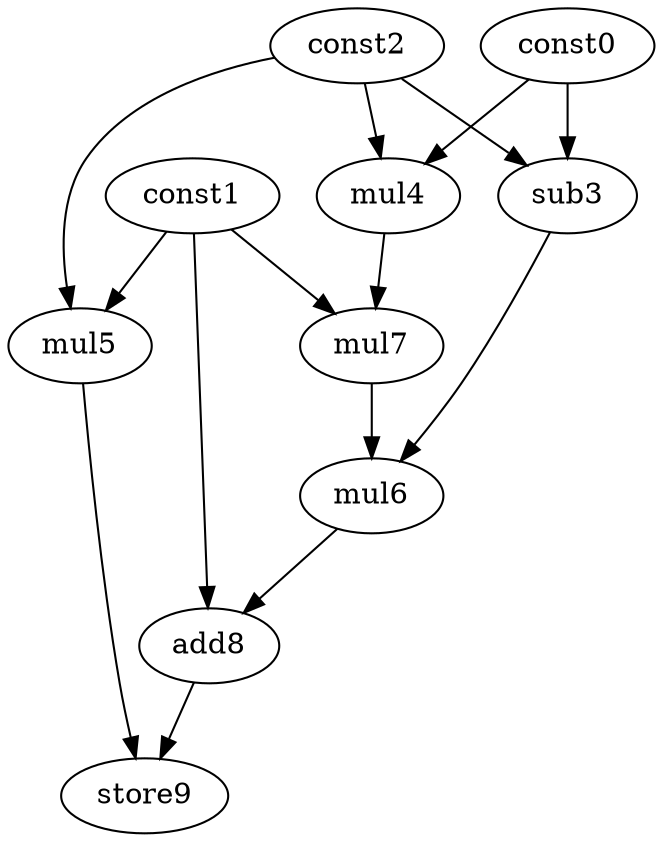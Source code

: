 digraph G { 
const0[opcode=const]; 
const1[opcode=const]; 
const2[opcode=const]; 
sub3[opcode=sub]; 
mul4[opcode=mul]; 
mul5[opcode=mul]; 
mul6[opcode=mul]; 
mul7[opcode=mul]; 
add8[opcode=add]; 
store9[opcode=store]; 
const0->sub3[operand=0];
const2->sub3[operand=1];
const0->mul4[operand=0];
const2->mul4[operand=1];
const1->mul5[operand=0];
const2->mul5[operand=1];
const1->mul7[operand=0];
mul4->mul7[operand=1];
mul7->mul6[operand=0];
sub3->mul6[operand=1];
const1->add8[operand=0];
mul6->add8[operand=1];
add8->store9[operand=0];
mul5->store9[operand=1];
}
